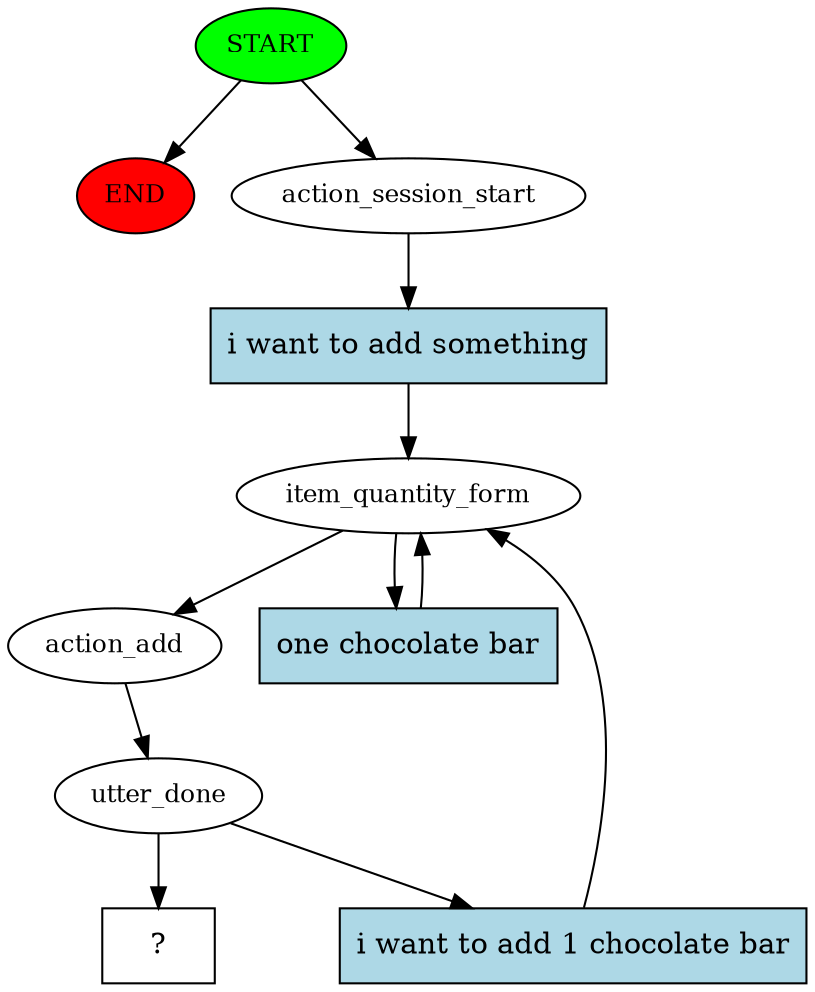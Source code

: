 digraph  {
0 [class="start active", fillcolor=green, fontsize=12, label=START, style=filled];
"-1" [class=end, fillcolor=red, fontsize=12, label=END, style=filled];
1 [class=active, fontsize=12, label=action_session_start];
2 [class=active, fontsize=12, label=item_quantity_form];
4 [class=active, fontsize=12, label=action_add];
5 [class=active, fontsize=12, label=utter_done];
9 [class="intent dashed active", label="  ?  ", shape=rect];
10 [class="intent active", fillcolor=lightblue, label="i want to add something", shape=rect, style=filled];
11 [class="intent active", fillcolor=lightblue, label="one chocolate bar", shape=rect, style=filled];
12 [class="intent active", fillcolor=lightblue, label="i want to add 1 chocolate bar", shape=rect, style=filled];
0 -> "-1"  [class="", key=NONE, label=""];
0 -> 1  [class=active, key=NONE, label=""];
1 -> 10  [class=active, key=0];
2 -> 4  [class=active, key=NONE, label=""];
2 -> 11  [class=active, key=0];
4 -> 5  [class=active, key=NONE, label=""];
5 -> 9  [class=active, key=NONE, label=""];
5 -> 12  [class=active, key=0];
10 -> 2  [class=active, key=0];
11 -> 2  [class=active, key=0];
12 -> 2  [class=active, key=0];
}
